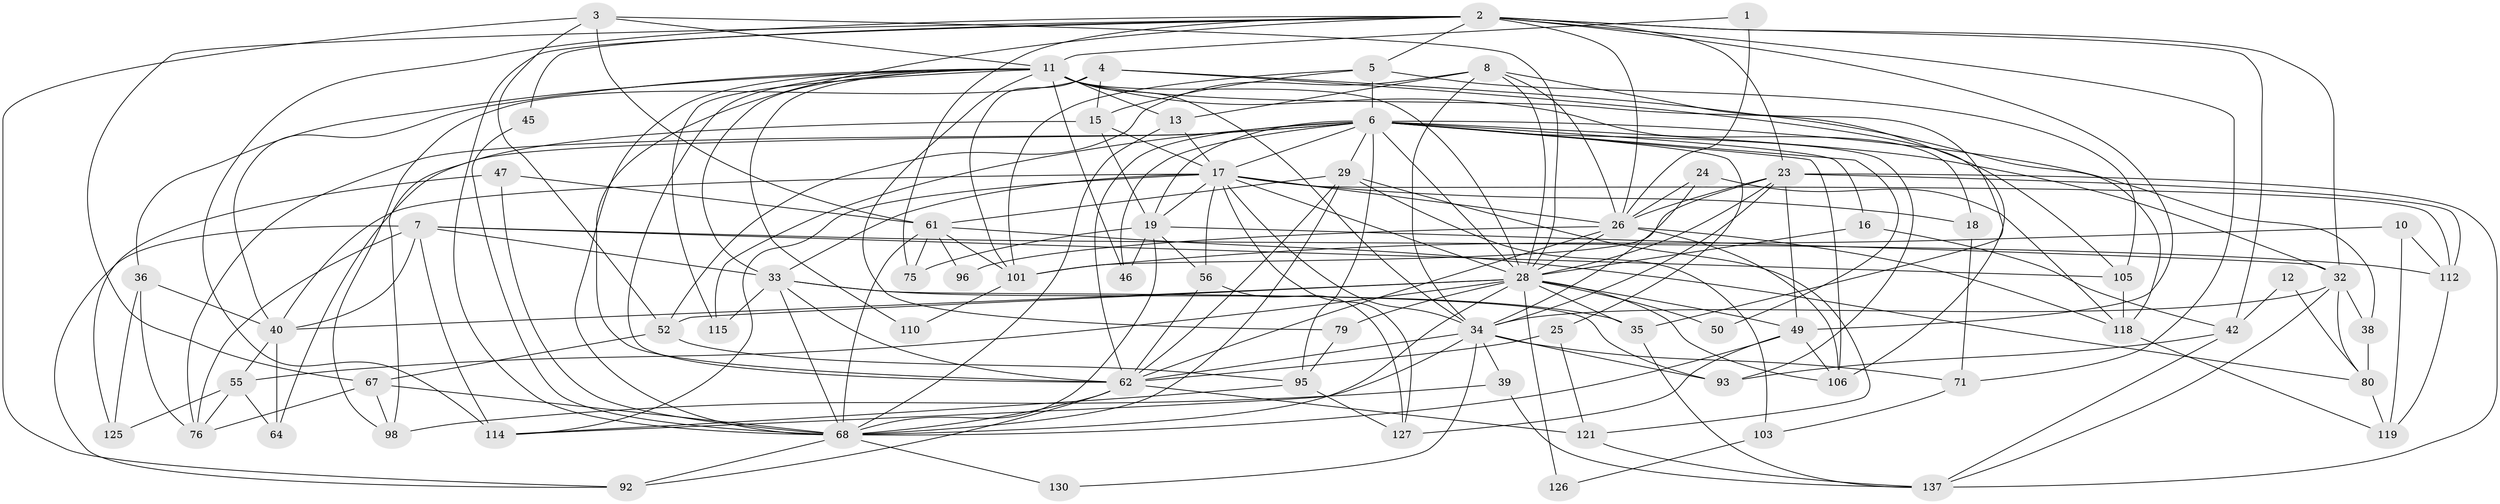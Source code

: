 // original degree distribution, {2: 0.11971830985915492, 4: 0.2605633802816901, 3: 0.3028169014084507, 5: 0.15492957746478872, 6: 0.09859154929577464, 7: 0.06338028169014084}
// Generated by graph-tools (version 1.1) at 2025/15/03/09/25 04:15:14]
// undirected, 71 vertices, 198 edges
graph export_dot {
graph [start="1"]
  node [color=gray90,style=filled];
  1;
  2 [super="+69+22"];
  3 [super="+134"];
  4 [super="+82"];
  5 [super="+132"];
  6 [super="+108+77+14"];
  7 [super="+9+27"];
  8 [super="+21+124"];
  10;
  11 [super="+90+60+122"];
  12;
  13 [super="+72"];
  15;
  16;
  17 [super="+57+31"];
  18;
  19 [super="+20+89"];
  23 [super="+97+37"];
  24;
  25;
  26 [super="+84+59"];
  28 [super="+41+51+30"];
  29 [super="+129"];
  32 [super="+81"];
  33 [super="+87+48"];
  34 [super="+111+88"];
  35 [super="+102"];
  36 [super="+58"];
  38 [super="+91"];
  39;
  40;
  42 [super="+53+44"];
  45;
  46;
  47;
  49 [super="+66"];
  50;
  52 [super="+116+54"];
  55 [super="+85"];
  56;
  61 [super="+136"];
  62 [super="+73+99+104"];
  64;
  67 [super="+74"];
  68 [super="+120+83"];
  71;
  75;
  76;
  79;
  80;
  92 [super="+141"];
  93;
  95 [super="+131"];
  96;
  98;
  101 [super="+117"];
  103;
  105;
  106 [super="+107"];
  110;
  112;
  114 [super="+133"];
  115;
  118;
  119;
  121;
  125;
  126;
  127;
  130;
  137;
  1 -- 26;
  1 -- 11;
  2 -- 75;
  2 -- 45;
  2 -- 26;
  2 -- 32;
  2 -- 49;
  2 -- 67;
  2 -- 71;
  2 -- 114;
  2 -- 68 [weight=2];
  2 -- 23 [weight=3];
  2 -- 62;
  2 -- 5;
  2 -- 42;
  3 -- 92;
  3 -- 28;
  3 -- 11;
  3 -- 52;
  3 -- 61;
  4 -- 15;
  4 -- 98;
  4 -- 106;
  4 -- 118;
  4 -- 101;
  5 -- 105;
  5 -- 101;
  5 -- 6;
  5 -- 15;
  6 -- 46;
  6 -- 32;
  6 -- 16;
  6 -- 29;
  6 -- 76;
  6 -- 93;
  6 -- 95;
  6 -- 17;
  6 -- 19;
  6 -- 25;
  6 -- 28;
  6 -- 64;
  6 -- 50;
  6 -- 115;
  6 -- 38;
  6 -- 106;
  6 -- 62;
  7 -- 92;
  7 -- 40;
  7 -- 33;
  7 -- 112;
  7 -- 105;
  7 -- 114;
  7 -- 76;
  8 -- 35;
  8 -- 13;
  8 -- 34;
  8 -- 26;
  8 -- 52;
  8 -- 28;
  10 -- 101;
  10 -- 119;
  10 -- 112;
  11 -- 79;
  11 -- 33;
  11 -- 34;
  11 -- 36;
  11 -- 105;
  11 -- 13 [weight=2];
  11 -- 46;
  11 -- 110;
  11 -- 18;
  11 -- 115;
  11 -- 28 [weight=4];
  11 -- 40;
  11 -- 68;
  11 -- 62 [weight=2];
  12 -- 80;
  12 -- 42;
  13 -- 17;
  13 -- 68;
  15 -- 98;
  15 -- 17;
  15 -- 19;
  16 -- 42;
  16 -- 28;
  17 -- 40;
  17 -- 56;
  17 -- 33;
  17 -- 112;
  17 -- 18;
  17 -- 26 [weight=2];
  17 -- 127;
  17 -- 34;
  17 -- 114;
  17 -- 19;
  17 -- 28;
  18 -- 71;
  19 -- 32;
  19 -- 56;
  19 -- 75;
  19 -- 46;
  19 -- 68;
  23 -- 112;
  23 -- 26;
  23 -- 49;
  23 -- 34;
  23 -- 137;
  23 -- 28;
  23 -- 101;
  24 -- 26;
  24 -- 118;
  24 -- 34;
  25 -- 121;
  25 -- 62;
  26 -- 96;
  26 -- 118;
  26 -- 106;
  26 -- 28 [weight=2];
  26 -- 62;
  28 -- 79;
  28 -- 126;
  28 -- 55;
  28 -- 40;
  28 -- 68;
  28 -- 106;
  28 -- 49;
  28 -- 50;
  28 -- 52;
  28 -- 35;
  29 -- 103;
  29 -- 61;
  29 -- 121;
  29 -- 68 [weight=2];
  29 -- 62;
  32 -- 80;
  32 -- 137;
  32 -- 34;
  32 -- 38;
  33 -- 115;
  33 -- 35 [weight=2];
  33 -- 93;
  33 -- 68;
  33 -- 62 [weight=2];
  34 -- 93;
  34 -- 114;
  34 -- 130;
  34 -- 39;
  34 -- 71;
  34 -- 62;
  35 -- 137;
  36 -- 40;
  36 -- 125;
  36 -- 76;
  38 -- 80;
  39 -- 137;
  39 -- 98;
  40 -- 64;
  40 -- 55;
  42 -- 137;
  42 -- 93 [weight=2];
  45 -- 68;
  47 -- 68;
  47 -- 125;
  47 -- 61;
  49 -- 127;
  49 -- 106;
  49 -- 68;
  52 -- 67;
  52 -- 95;
  55 -- 64;
  55 -- 76;
  55 -- 125;
  56 -- 127;
  56 -- 62;
  61 -- 80;
  61 -- 101;
  61 -- 96;
  61 -- 75;
  61 -- 68;
  62 -- 121;
  62 -- 68;
  62 -- 92;
  67 -- 68;
  67 -- 98;
  67 -- 76;
  68 -- 130;
  68 -- 92;
  71 -- 103;
  79 -- 95;
  80 -- 119;
  95 -- 114;
  95 -- 127;
  101 -- 110;
  103 -- 126;
  105 -- 118;
  112 -- 119;
  118 -- 119;
  121 -- 137;
}
